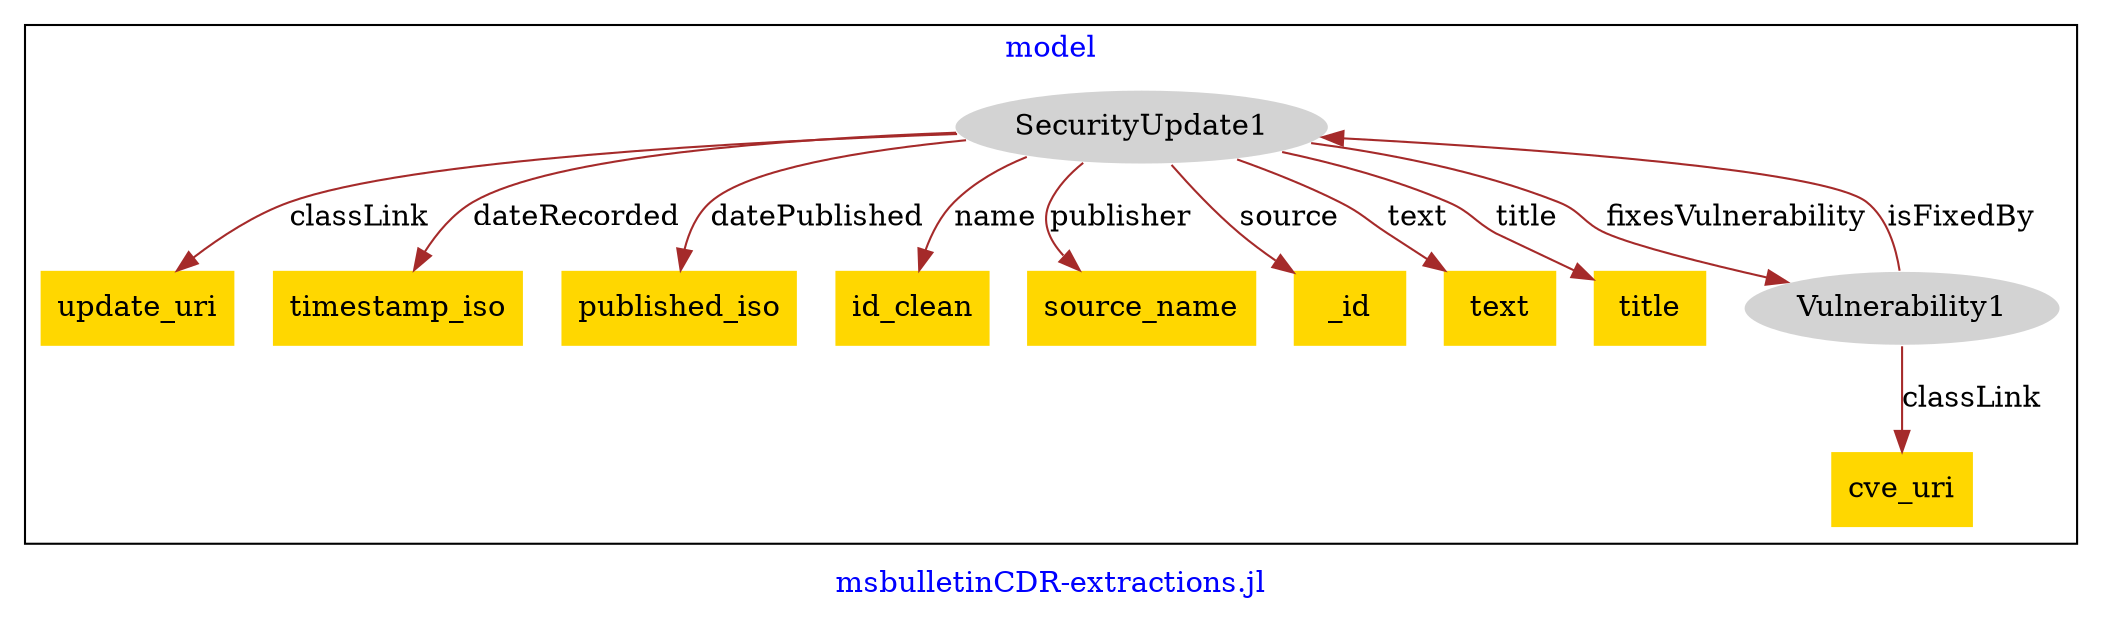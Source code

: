 digraph n0 {
fontcolor="blue"
remincross="true"
label="msbulletinCDR-extractions.jl"
subgraph cluster {
label="model"
n2[style="filled",color="white",fillcolor="lightgray",label="SecurityUpdate1"];
n3[shape="plaintext",style="filled",fillcolor="gold",label="update_uri"];
n4[shape="plaintext",style="filled",fillcolor="gold",label="timestamp_iso"];
n5[shape="plaintext",style="filled",fillcolor="gold",label="published_iso"];
n6[shape="plaintext",style="filled",fillcolor="gold",label="id_clean"];
n7[shape="plaintext",style="filled",fillcolor="gold",label="source_name"];
n8[shape="plaintext",style="filled",fillcolor="gold",label="_id"];
n9[shape="plaintext",style="filled",fillcolor="gold",label="text"];
n10[shape="plaintext",style="filled",fillcolor="gold",label="title"];
n11[style="filled",color="white",fillcolor="lightgray",label="Vulnerability1"];
n12[shape="plaintext",style="filled",fillcolor="gold",label="cve_uri"];
}
n2 -> n3[color="brown",fontcolor="black",label="classLink"]
n2 -> n4[color="brown",fontcolor="black",label="dateRecorded"]
n2 -> n5[color="brown",fontcolor="black",label="datePublished"]
n2 -> n6[color="brown",fontcolor="black",label="name"]
n2 -> n7[color="brown",fontcolor="black",label="publisher"]
n2 -> n8[color="brown",fontcolor="black",label="source"]
n2 -> n9[color="brown",fontcolor="black",label="text"]
n2 -> n10[color="brown",fontcolor="black",label="title"]
n11 -> n12[color="brown",fontcolor="black",label="classLink"]
n2 -> n11[color="brown",fontcolor="black",label="fixesVulnerability"]
n11 -> n2[color="brown",fontcolor="black",label="isFixedBy"]
}
